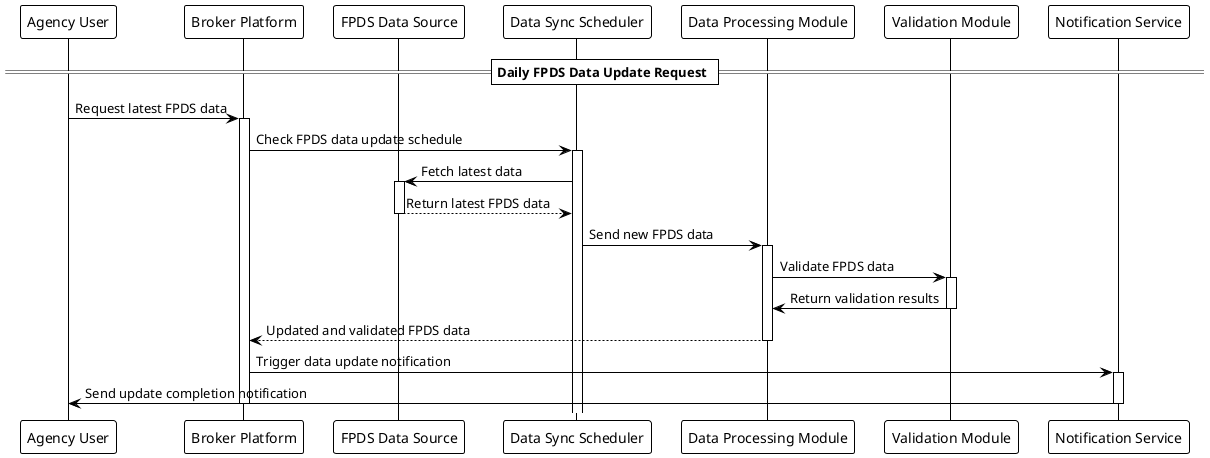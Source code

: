 @startuml
!theme plain

participant "Agency User" as user
participant "Broker Platform" as broker
participant "FPDS Data Source" as fpds
participant "Data Sync Scheduler" as scheduler
participant "Data Processing Module" as processing
participant "Validation Module" as validation
participant "Notification Service" as notifier

== Daily FPDS Data Update Request ==

user -> broker: Request latest FPDS data
activate broker

broker -> scheduler: Check FPDS data update schedule
activate scheduler

scheduler -> fpds: Fetch latest data
activate fpds

fpds --> scheduler: Return latest FPDS data
deactivate fpds

scheduler -> processing: Send new FPDS data
activate processing

processing -> validation: Validate FPDS data
activate validation

validation -> processing: Return validation results
deactivate validation

processing --> broker: Updated and validated FPDS data
deactivate processing

broker -> notifier: Trigger data update notification
activate notifier

notifier -> user: Send update completion notification
deactivate notifier

deactivate broker

@enduml